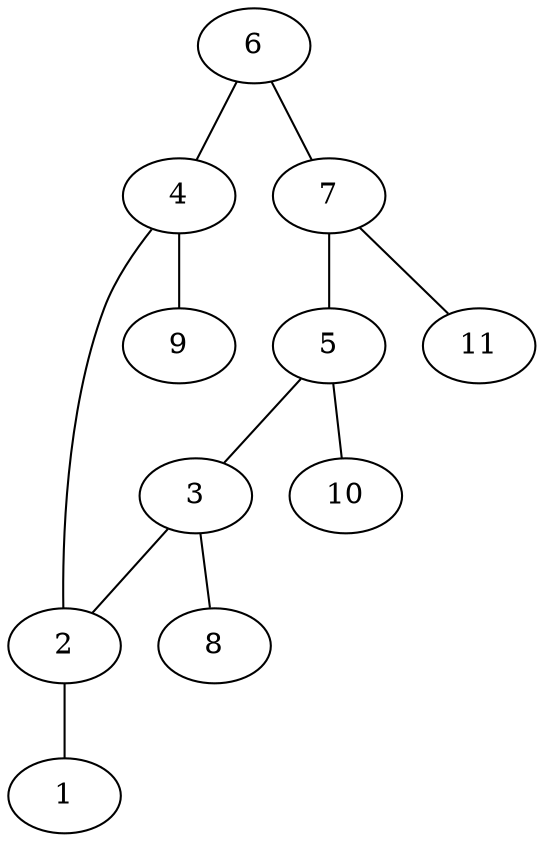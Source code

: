 graph molecule_4252 {
	1	 [chem=F];
	2	 [chem=C];
	2 -- 1	 [valence=1];
	3	 [chem=C];
	3 -- 2	 [valence=2];
	8	 [chem=H];
	3 -- 8	 [valence=1];
	4	 [chem=C];
	4 -- 2	 [valence=1];
	9	 [chem=H];
	4 -- 9	 [valence=1];
	5	 [chem=C];
	5 -- 3	 [valence=1];
	10	 [chem=H];
	5 -- 10	 [valence=1];
	6	 [chem=N];
	6 -- 4	 [valence=2];
	7	 [chem=C];
	6 -- 7	 [valence=1];
	7 -- 5	 [valence=2];
	11	 [chem=H];
	7 -- 11	 [valence=1];
}
